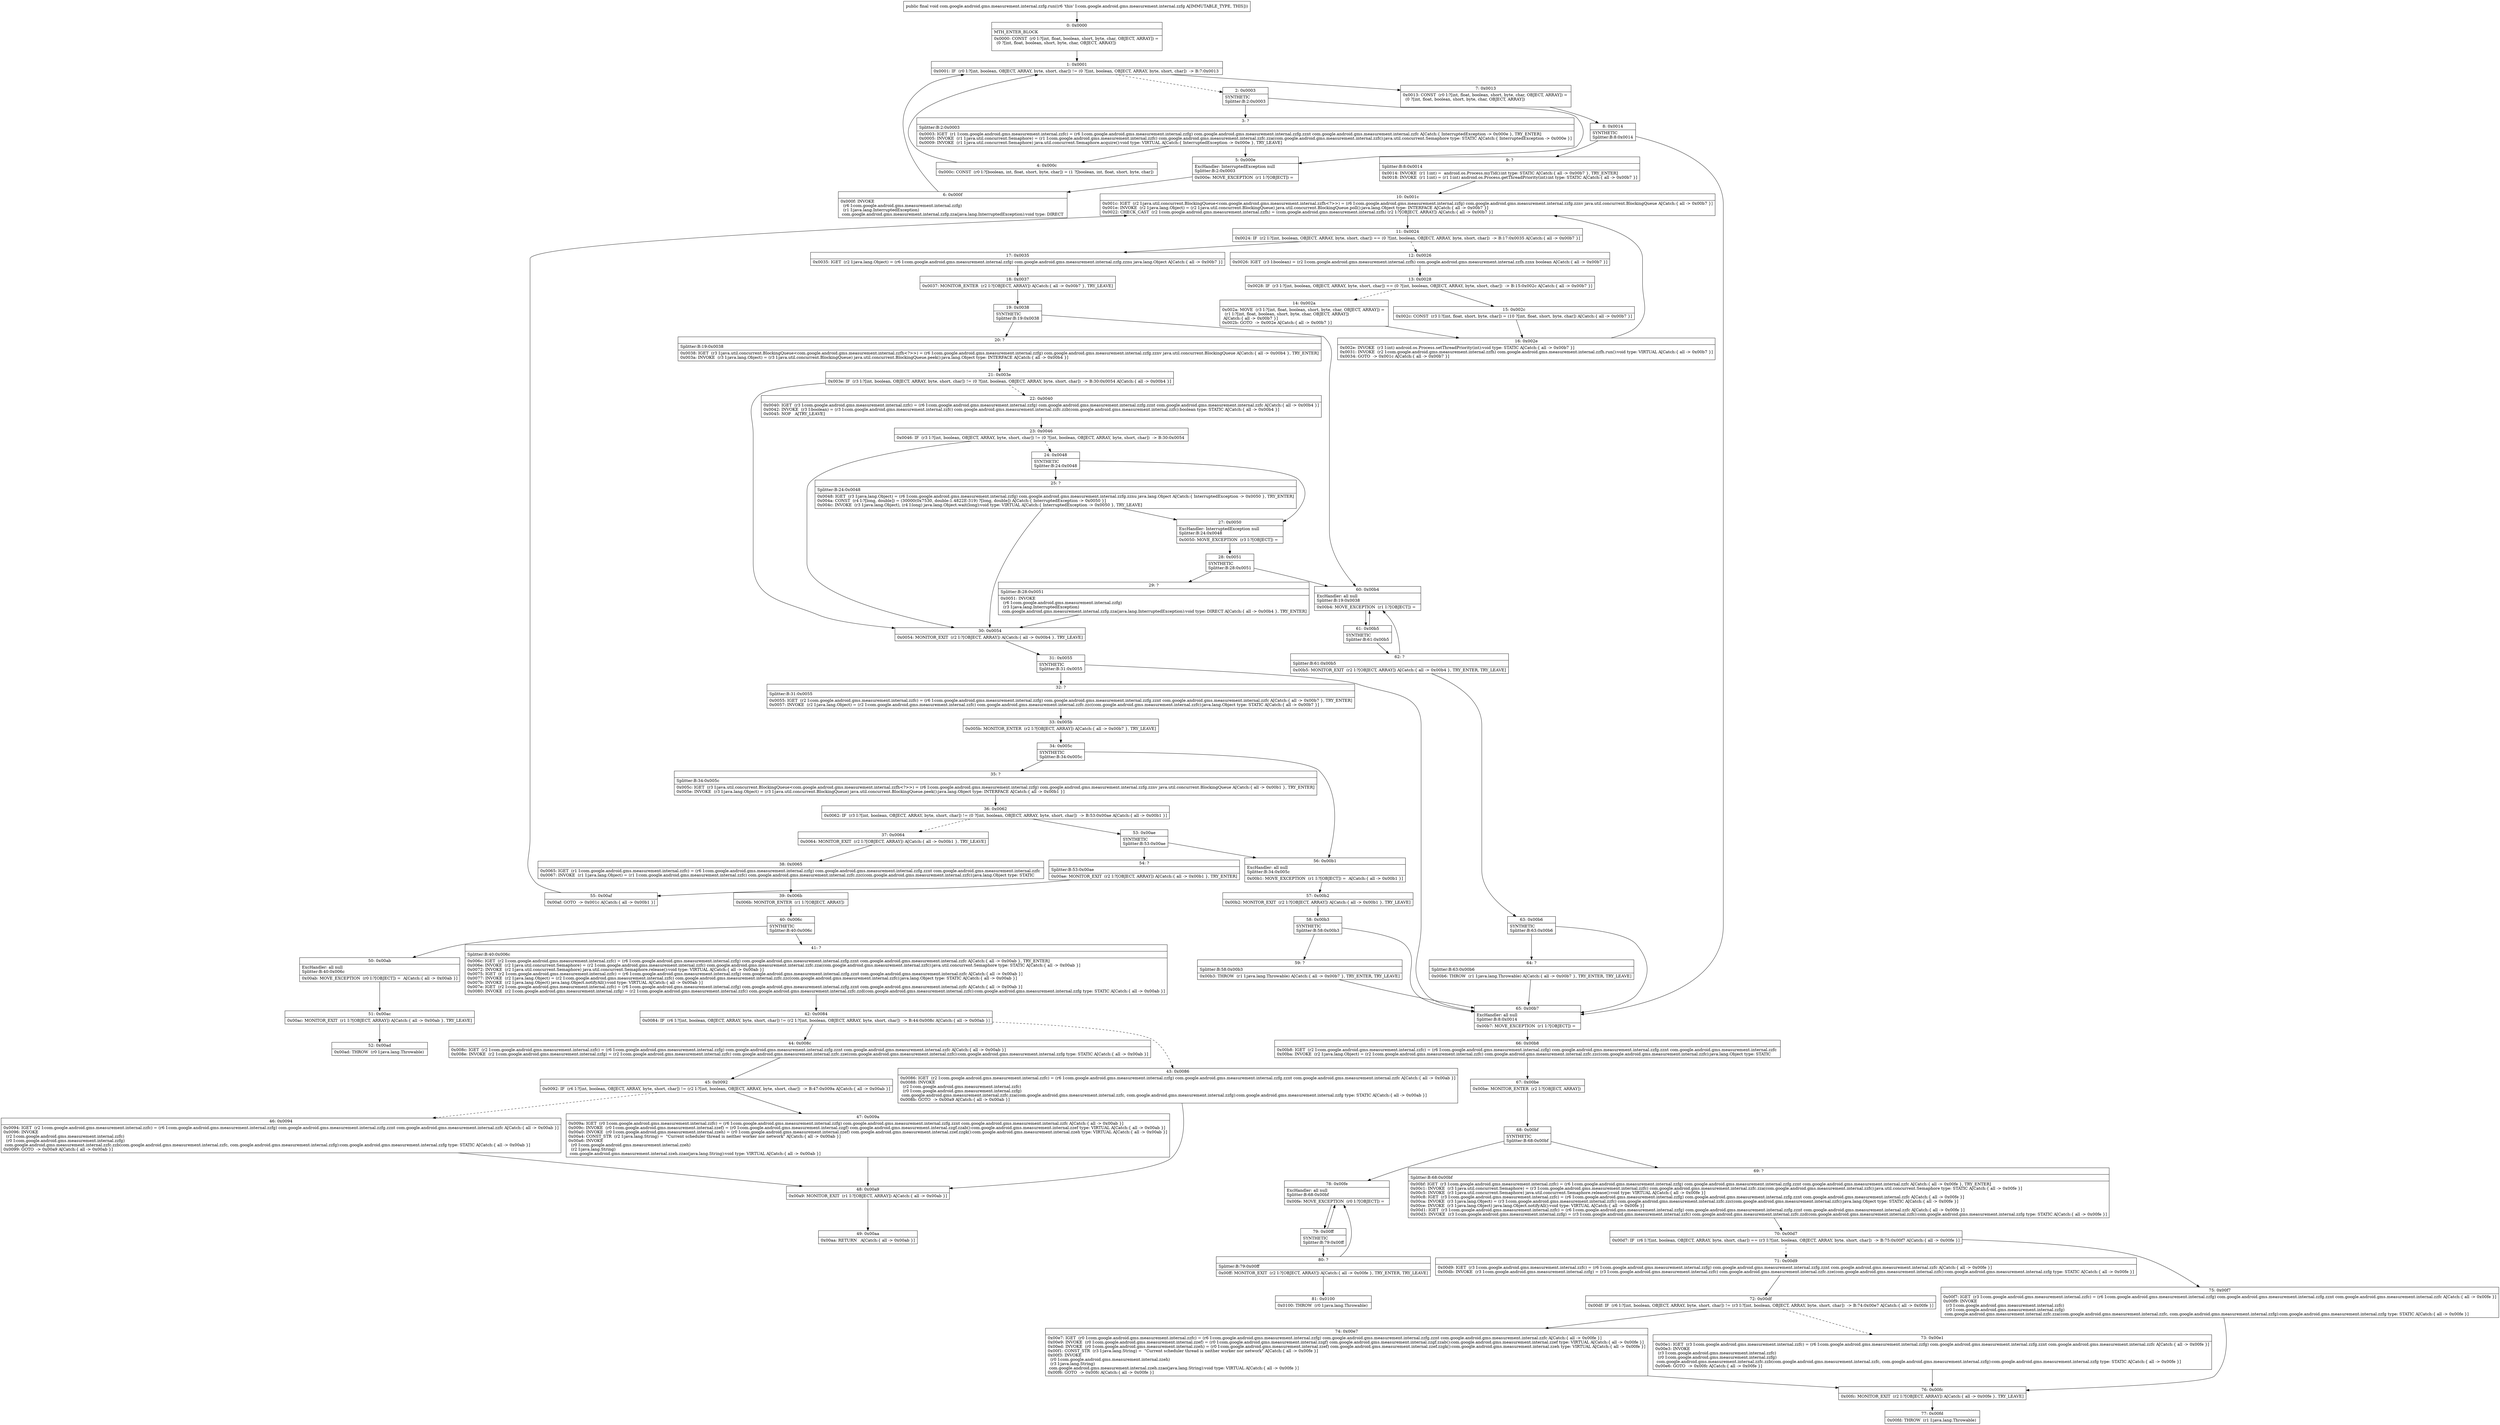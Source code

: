 digraph "CFG forcom.google.android.gms.measurement.internal.zzfg.run()V" {
Node_0 [shape=record,label="{0\:\ 0x0000|MTH_ENTER_BLOCK\l|0x0000: CONST  (r0 I:?[int, float, boolean, short, byte, char, OBJECT, ARRAY]) = \l  (0 ?[int, float, boolean, short, byte, char, OBJECT, ARRAY])\l \l}"];
Node_1 [shape=record,label="{1\:\ 0x0001|0x0001: IF  (r0 I:?[int, boolean, OBJECT, ARRAY, byte, short, char]) != (0 ?[int, boolean, OBJECT, ARRAY, byte, short, char])  \-\> B:7:0x0013 \l}"];
Node_2 [shape=record,label="{2\:\ 0x0003|SYNTHETIC\lSplitter:B:2:0x0003\l}"];
Node_3 [shape=record,label="{3\:\ ?|Splitter:B:2:0x0003\l|0x0003: IGET  (r1 I:com.google.android.gms.measurement.internal.zzfc) = (r6 I:com.google.android.gms.measurement.internal.zzfg) com.google.android.gms.measurement.internal.zzfg.zznt com.google.android.gms.measurement.internal.zzfc A[Catch:\{ InterruptedException \-\> 0x000e \}, TRY_ENTER]\l0x0005: INVOKE  (r1 I:java.util.concurrent.Semaphore) = (r1 I:com.google.android.gms.measurement.internal.zzfc) com.google.android.gms.measurement.internal.zzfc.zza(com.google.android.gms.measurement.internal.zzfc):java.util.concurrent.Semaphore type: STATIC A[Catch:\{ InterruptedException \-\> 0x000e \}]\l0x0009: INVOKE  (r1 I:java.util.concurrent.Semaphore) java.util.concurrent.Semaphore.acquire():void type: VIRTUAL A[Catch:\{ InterruptedException \-\> 0x000e \}, TRY_LEAVE]\l}"];
Node_4 [shape=record,label="{4\:\ 0x000c|0x000c: CONST  (r0 I:?[boolean, int, float, short, byte, char]) = (1 ?[boolean, int, float, short, byte, char]) \l}"];
Node_5 [shape=record,label="{5\:\ 0x000e|ExcHandler: InterruptedException null\lSplitter:B:2:0x0003\l|0x000e: MOVE_EXCEPTION  (r1 I:?[OBJECT]) =  \l}"];
Node_6 [shape=record,label="{6\:\ 0x000f|0x000f: INVOKE  \l  (r6 I:com.google.android.gms.measurement.internal.zzfg)\l  (r1 I:java.lang.InterruptedException)\l com.google.android.gms.measurement.internal.zzfg.zza(java.lang.InterruptedException):void type: DIRECT \l}"];
Node_7 [shape=record,label="{7\:\ 0x0013|0x0013: CONST  (r0 I:?[int, float, boolean, short, byte, char, OBJECT, ARRAY]) = \l  (0 ?[int, float, boolean, short, byte, char, OBJECT, ARRAY])\l \l}"];
Node_8 [shape=record,label="{8\:\ 0x0014|SYNTHETIC\lSplitter:B:8:0x0014\l}"];
Node_9 [shape=record,label="{9\:\ ?|Splitter:B:8:0x0014\l|0x0014: INVOKE  (r1 I:int) =  android.os.Process.myTid():int type: STATIC A[Catch:\{ all \-\> 0x00b7 \}, TRY_ENTER]\l0x0018: INVOKE  (r1 I:int) = (r1 I:int) android.os.Process.getThreadPriority(int):int type: STATIC A[Catch:\{ all \-\> 0x00b7 \}]\l}"];
Node_10 [shape=record,label="{10\:\ 0x001c|0x001c: IGET  (r2 I:java.util.concurrent.BlockingQueue\<com.google.android.gms.measurement.internal.zzfh\<?\>\>) = (r6 I:com.google.android.gms.measurement.internal.zzfg) com.google.android.gms.measurement.internal.zzfg.zznv java.util.concurrent.BlockingQueue A[Catch:\{ all \-\> 0x00b7 \}]\l0x001e: INVOKE  (r2 I:java.lang.Object) = (r2 I:java.util.concurrent.BlockingQueue) java.util.concurrent.BlockingQueue.poll():java.lang.Object type: INTERFACE A[Catch:\{ all \-\> 0x00b7 \}]\l0x0022: CHECK_CAST  (r2 I:com.google.android.gms.measurement.internal.zzfh) = (com.google.android.gms.measurement.internal.zzfh) (r2 I:?[OBJECT, ARRAY]) A[Catch:\{ all \-\> 0x00b7 \}]\l}"];
Node_11 [shape=record,label="{11\:\ 0x0024|0x0024: IF  (r2 I:?[int, boolean, OBJECT, ARRAY, byte, short, char]) == (0 ?[int, boolean, OBJECT, ARRAY, byte, short, char])  \-\> B:17:0x0035 A[Catch:\{ all \-\> 0x00b7 \}]\l}"];
Node_12 [shape=record,label="{12\:\ 0x0026|0x0026: IGET  (r3 I:boolean) = (r2 I:com.google.android.gms.measurement.internal.zzfh) com.google.android.gms.measurement.internal.zzfh.zznx boolean A[Catch:\{ all \-\> 0x00b7 \}]\l}"];
Node_13 [shape=record,label="{13\:\ 0x0028|0x0028: IF  (r3 I:?[int, boolean, OBJECT, ARRAY, byte, short, char]) == (0 ?[int, boolean, OBJECT, ARRAY, byte, short, char])  \-\> B:15:0x002c A[Catch:\{ all \-\> 0x00b7 \}]\l}"];
Node_14 [shape=record,label="{14\:\ 0x002a|0x002a: MOVE  (r3 I:?[int, float, boolean, short, byte, char, OBJECT, ARRAY]) = \l  (r1 I:?[int, float, boolean, short, byte, char, OBJECT, ARRAY])\l A[Catch:\{ all \-\> 0x00b7 \}]\l0x002b: GOTO  \-\> 0x002e A[Catch:\{ all \-\> 0x00b7 \}]\l}"];
Node_15 [shape=record,label="{15\:\ 0x002c|0x002c: CONST  (r3 I:?[int, float, short, byte, char]) = (10 ?[int, float, short, byte, char]) A[Catch:\{ all \-\> 0x00b7 \}]\l}"];
Node_16 [shape=record,label="{16\:\ 0x002e|0x002e: INVOKE  (r3 I:int) android.os.Process.setThreadPriority(int):void type: STATIC A[Catch:\{ all \-\> 0x00b7 \}]\l0x0031: INVOKE  (r2 I:com.google.android.gms.measurement.internal.zzfh) com.google.android.gms.measurement.internal.zzfh.run():void type: VIRTUAL A[Catch:\{ all \-\> 0x00b7 \}]\l0x0034: GOTO  \-\> 0x001c A[Catch:\{ all \-\> 0x00b7 \}]\l}"];
Node_17 [shape=record,label="{17\:\ 0x0035|0x0035: IGET  (r2 I:java.lang.Object) = (r6 I:com.google.android.gms.measurement.internal.zzfg) com.google.android.gms.measurement.internal.zzfg.zznu java.lang.Object A[Catch:\{ all \-\> 0x00b7 \}]\l}"];
Node_18 [shape=record,label="{18\:\ 0x0037|0x0037: MONITOR_ENTER  (r2 I:?[OBJECT, ARRAY]) A[Catch:\{ all \-\> 0x00b7 \}, TRY_LEAVE]\l}"];
Node_19 [shape=record,label="{19\:\ 0x0038|SYNTHETIC\lSplitter:B:19:0x0038\l}"];
Node_20 [shape=record,label="{20\:\ ?|Splitter:B:19:0x0038\l|0x0038: IGET  (r3 I:java.util.concurrent.BlockingQueue\<com.google.android.gms.measurement.internal.zzfh\<?\>\>) = (r6 I:com.google.android.gms.measurement.internal.zzfg) com.google.android.gms.measurement.internal.zzfg.zznv java.util.concurrent.BlockingQueue A[Catch:\{ all \-\> 0x00b4 \}, TRY_ENTER]\l0x003a: INVOKE  (r3 I:java.lang.Object) = (r3 I:java.util.concurrent.BlockingQueue) java.util.concurrent.BlockingQueue.peek():java.lang.Object type: INTERFACE A[Catch:\{ all \-\> 0x00b4 \}]\l}"];
Node_21 [shape=record,label="{21\:\ 0x003e|0x003e: IF  (r3 I:?[int, boolean, OBJECT, ARRAY, byte, short, char]) != (0 ?[int, boolean, OBJECT, ARRAY, byte, short, char])  \-\> B:30:0x0054 A[Catch:\{ all \-\> 0x00b4 \}]\l}"];
Node_22 [shape=record,label="{22\:\ 0x0040|0x0040: IGET  (r3 I:com.google.android.gms.measurement.internal.zzfc) = (r6 I:com.google.android.gms.measurement.internal.zzfg) com.google.android.gms.measurement.internal.zzfg.zznt com.google.android.gms.measurement.internal.zzfc A[Catch:\{ all \-\> 0x00b4 \}]\l0x0042: INVOKE  (r3 I:boolean) = (r3 I:com.google.android.gms.measurement.internal.zzfc) com.google.android.gms.measurement.internal.zzfc.zzb(com.google.android.gms.measurement.internal.zzfc):boolean type: STATIC A[Catch:\{ all \-\> 0x00b4 \}]\l0x0045: NOP   A[TRY_LEAVE]\l}"];
Node_23 [shape=record,label="{23\:\ 0x0046|0x0046: IF  (r3 I:?[int, boolean, OBJECT, ARRAY, byte, short, char]) != (0 ?[int, boolean, OBJECT, ARRAY, byte, short, char])  \-\> B:30:0x0054 \l}"];
Node_24 [shape=record,label="{24\:\ 0x0048|SYNTHETIC\lSplitter:B:24:0x0048\l}"];
Node_25 [shape=record,label="{25\:\ ?|Splitter:B:24:0x0048\l|0x0048: IGET  (r3 I:java.lang.Object) = (r6 I:com.google.android.gms.measurement.internal.zzfg) com.google.android.gms.measurement.internal.zzfg.zznu java.lang.Object A[Catch:\{ InterruptedException \-\> 0x0050 \}, TRY_ENTER]\l0x004a: CONST  (r4 I:?[long, double]) = (30000(0x7530, double:1.4822E\-319) ?[long, double]) A[Catch:\{ InterruptedException \-\> 0x0050 \}]\l0x004c: INVOKE  (r3 I:java.lang.Object), (r4 I:long) java.lang.Object.wait(long):void type: VIRTUAL A[Catch:\{ InterruptedException \-\> 0x0050 \}, TRY_LEAVE]\l}"];
Node_27 [shape=record,label="{27\:\ 0x0050|ExcHandler: InterruptedException null\lSplitter:B:24:0x0048\l|0x0050: MOVE_EXCEPTION  (r3 I:?[OBJECT]) =  \l}"];
Node_28 [shape=record,label="{28\:\ 0x0051|SYNTHETIC\lSplitter:B:28:0x0051\l}"];
Node_29 [shape=record,label="{29\:\ ?|Splitter:B:28:0x0051\l|0x0051: INVOKE  \l  (r6 I:com.google.android.gms.measurement.internal.zzfg)\l  (r3 I:java.lang.InterruptedException)\l com.google.android.gms.measurement.internal.zzfg.zza(java.lang.InterruptedException):void type: DIRECT A[Catch:\{ all \-\> 0x00b4 \}, TRY_ENTER]\l}"];
Node_30 [shape=record,label="{30\:\ 0x0054|0x0054: MONITOR_EXIT  (r2 I:?[OBJECT, ARRAY]) A[Catch:\{ all \-\> 0x00b4 \}, TRY_LEAVE]\l}"];
Node_31 [shape=record,label="{31\:\ 0x0055|SYNTHETIC\lSplitter:B:31:0x0055\l}"];
Node_32 [shape=record,label="{32\:\ ?|Splitter:B:31:0x0055\l|0x0055: IGET  (r2 I:com.google.android.gms.measurement.internal.zzfc) = (r6 I:com.google.android.gms.measurement.internal.zzfg) com.google.android.gms.measurement.internal.zzfg.zznt com.google.android.gms.measurement.internal.zzfc A[Catch:\{ all \-\> 0x00b7 \}, TRY_ENTER]\l0x0057: INVOKE  (r2 I:java.lang.Object) = (r2 I:com.google.android.gms.measurement.internal.zzfc) com.google.android.gms.measurement.internal.zzfc.zzc(com.google.android.gms.measurement.internal.zzfc):java.lang.Object type: STATIC A[Catch:\{ all \-\> 0x00b7 \}]\l}"];
Node_33 [shape=record,label="{33\:\ 0x005b|0x005b: MONITOR_ENTER  (r2 I:?[OBJECT, ARRAY]) A[Catch:\{ all \-\> 0x00b7 \}, TRY_LEAVE]\l}"];
Node_34 [shape=record,label="{34\:\ 0x005c|SYNTHETIC\lSplitter:B:34:0x005c\l}"];
Node_35 [shape=record,label="{35\:\ ?|Splitter:B:34:0x005c\l|0x005c: IGET  (r3 I:java.util.concurrent.BlockingQueue\<com.google.android.gms.measurement.internal.zzfh\<?\>\>) = (r6 I:com.google.android.gms.measurement.internal.zzfg) com.google.android.gms.measurement.internal.zzfg.zznv java.util.concurrent.BlockingQueue A[Catch:\{ all \-\> 0x00b1 \}, TRY_ENTER]\l0x005e: INVOKE  (r3 I:java.lang.Object) = (r3 I:java.util.concurrent.BlockingQueue) java.util.concurrent.BlockingQueue.peek():java.lang.Object type: INTERFACE A[Catch:\{ all \-\> 0x00b1 \}]\l}"];
Node_36 [shape=record,label="{36\:\ 0x0062|0x0062: IF  (r3 I:?[int, boolean, OBJECT, ARRAY, byte, short, char]) != (0 ?[int, boolean, OBJECT, ARRAY, byte, short, char])  \-\> B:53:0x00ae A[Catch:\{ all \-\> 0x00b1 \}]\l}"];
Node_37 [shape=record,label="{37\:\ 0x0064|0x0064: MONITOR_EXIT  (r2 I:?[OBJECT, ARRAY]) A[Catch:\{ all \-\> 0x00b1 \}, TRY_LEAVE]\l}"];
Node_38 [shape=record,label="{38\:\ 0x0065|0x0065: IGET  (r1 I:com.google.android.gms.measurement.internal.zzfc) = (r6 I:com.google.android.gms.measurement.internal.zzfg) com.google.android.gms.measurement.internal.zzfg.zznt com.google.android.gms.measurement.internal.zzfc \l0x0067: INVOKE  (r1 I:java.lang.Object) = (r1 I:com.google.android.gms.measurement.internal.zzfc) com.google.android.gms.measurement.internal.zzfc.zzc(com.google.android.gms.measurement.internal.zzfc):java.lang.Object type: STATIC \l}"];
Node_39 [shape=record,label="{39\:\ 0x006b|0x006b: MONITOR_ENTER  (r1 I:?[OBJECT, ARRAY]) \l}"];
Node_40 [shape=record,label="{40\:\ 0x006c|SYNTHETIC\lSplitter:B:40:0x006c\l}"];
Node_41 [shape=record,label="{41\:\ ?|Splitter:B:40:0x006c\l|0x006c: IGET  (r2 I:com.google.android.gms.measurement.internal.zzfc) = (r6 I:com.google.android.gms.measurement.internal.zzfg) com.google.android.gms.measurement.internal.zzfg.zznt com.google.android.gms.measurement.internal.zzfc A[Catch:\{ all \-\> 0x00ab \}, TRY_ENTER]\l0x006e: INVOKE  (r2 I:java.util.concurrent.Semaphore) = (r2 I:com.google.android.gms.measurement.internal.zzfc) com.google.android.gms.measurement.internal.zzfc.zza(com.google.android.gms.measurement.internal.zzfc):java.util.concurrent.Semaphore type: STATIC A[Catch:\{ all \-\> 0x00ab \}]\l0x0072: INVOKE  (r2 I:java.util.concurrent.Semaphore) java.util.concurrent.Semaphore.release():void type: VIRTUAL A[Catch:\{ all \-\> 0x00ab \}]\l0x0075: IGET  (r2 I:com.google.android.gms.measurement.internal.zzfc) = (r6 I:com.google.android.gms.measurement.internal.zzfg) com.google.android.gms.measurement.internal.zzfg.zznt com.google.android.gms.measurement.internal.zzfc A[Catch:\{ all \-\> 0x00ab \}]\l0x0077: INVOKE  (r2 I:java.lang.Object) = (r2 I:com.google.android.gms.measurement.internal.zzfc) com.google.android.gms.measurement.internal.zzfc.zzc(com.google.android.gms.measurement.internal.zzfc):java.lang.Object type: STATIC A[Catch:\{ all \-\> 0x00ab \}]\l0x007b: INVOKE  (r2 I:java.lang.Object) java.lang.Object.notifyAll():void type: VIRTUAL A[Catch:\{ all \-\> 0x00ab \}]\l0x007e: IGET  (r2 I:com.google.android.gms.measurement.internal.zzfc) = (r6 I:com.google.android.gms.measurement.internal.zzfg) com.google.android.gms.measurement.internal.zzfg.zznt com.google.android.gms.measurement.internal.zzfc A[Catch:\{ all \-\> 0x00ab \}]\l0x0080: INVOKE  (r2 I:com.google.android.gms.measurement.internal.zzfg) = (r2 I:com.google.android.gms.measurement.internal.zzfc) com.google.android.gms.measurement.internal.zzfc.zzd(com.google.android.gms.measurement.internal.zzfc):com.google.android.gms.measurement.internal.zzfg type: STATIC A[Catch:\{ all \-\> 0x00ab \}]\l}"];
Node_42 [shape=record,label="{42\:\ 0x0084|0x0084: IF  (r6 I:?[int, boolean, OBJECT, ARRAY, byte, short, char]) != (r2 I:?[int, boolean, OBJECT, ARRAY, byte, short, char])  \-\> B:44:0x008c A[Catch:\{ all \-\> 0x00ab \}]\l}"];
Node_43 [shape=record,label="{43\:\ 0x0086|0x0086: IGET  (r2 I:com.google.android.gms.measurement.internal.zzfc) = (r6 I:com.google.android.gms.measurement.internal.zzfg) com.google.android.gms.measurement.internal.zzfg.zznt com.google.android.gms.measurement.internal.zzfc A[Catch:\{ all \-\> 0x00ab \}]\l0x0088: INVOKE  \l  (r2 I:com.google.android.gms.measurement.internal.zzfc)\l  (r0 I:com.google.android.gms.measurement.internal.zzfg)\l com.google.android.gms.measurement.internal.zzfc.zza(com.google.android.gms.measurement.internal.zzfc, com.google.android.gms.measurement.internal.zzfg):com.google.android.gms.measurement.internal.zzfg type: STATIC A[Catch:\{ all \-\> 0x00ab \}]\l0x008b: GOTO  \-\> 0x00a9 A[Catch:\{ all \-\> 0x00ab \}]\l}"];
Node_44 [shape=record,label="{44\:\ 0x008c|0x008c: IGET  (r2 I:com.google.android.gms.measurement.internal.zzfc) = (r6 I:com.google.android.gms.measurement.internal.zzfg) com.google.android.gms.measurement.internal.zzfg.zznt com.google.android.gms.measurement.internal.zzfc A[Catch:\{ all \-\> 0x00ab \}]\l0x008e: INVOKE  (r2 I:com.google.android.gms.measurement.internal.zzfg) = (r2 I:com.google.android.gms.measurement.internal.zzfc) com.google.android.gms.measurement.internal.zzfc.zze(com.google.android.gms.measurement.internal.zzfc):com.google.android.gms.measurement.internal.zzfg type: STATIC A[Catch:\{ all \-\> 0x00ab \}]\l}"];
Node_45 [shape=record,label="{45\:\ 0x0092|0x0092: IF  (r6 I:?[int, boolean, OBJECT, ARRAY, byte, short, char]) != (r2 I:?[int, boolean, OBJECT, ARRAY, byte, short, char])  \-\> B:47:0x009a A[Catch:\{ all \-\> 0x00ab \}]\l}"];
Node_46 [shape=record,label="{46\:\ 0x0094|0x0094: IGET  (r2 I:com.google.android.gms.measurement.internal.zzfc) = (r6 I:com.google.android.gms.measurement.internal.zzfg) com.google.android.gms.measurement.internal.zzfg.zznt com.google.android.gms.measurement.internal.zzfc A[Catch:\{ all \-\> 0x00ab \}]\l0x0096: INVOKE  \l  (r2 I:com.google.android.gms.measurement.internal.zzfc)\l  (r0 I:com.google.android.gms.measurement.internal.zzfg)\l com.google.android.gms.measurement.internal.zzfc.zzb(com.google.android.gms.measurement.internal.zzfc, com.google.android.gms.measurement.internal.zzfg):com.google.android.gms.measurement.internal.zzfg type: STATIC A[Catch:\{ all \-\> 0x00ab \}]\l0x0099: GOTO  \-\> 0x00a9 A[Catch:\{ all \-\> 0x00ab \}]\l}"];
Node_47 [shape=record,label="{47\:\ 0x009a|0x009a: IGET  (r0 I:com.google.android.gms.measurement.internal.zzfc) = (r6 I:com.google.android.gms.measurement.internal.zzfg) com.google.android.gms.measurement.internal.zzfg.zznt com.google.android.gms.measurement.internal.zzfc A[Catch:\{ all \-\> 0x00ab \}]\l0x009c: INVOKE  (r0 I:com.google.android.gms.measurement.internal.zzef) = (r0 I:com.google.android.gms.measurement.internal.zzgf) com.google.android.gms.measurement.internal.zzgf.zzab():com.google.android.gms.measurement.internal.zzef type: VIRTUAL A[Catch:\{ all \-\> 0x00ab \}]\l0x00a0: INVOKE  (r0 I:com.google.android.gms.measurement.internal.zzeh) = (r0 I:com.google.android.gms.measurement.internal.zzef) com.google.android.gms.measurement.internal.zzef.zzgk():com.google.android.gms.measurement.internal.zzeh type: VIRTUAL A[Catch:\{ all \-\> 0x00ab \}]\l0x00a4: CONST_STR  (r2 I:java.lang.String) =  \"Current scheduler thread is neither worker nor network\" A[Catch:\{ all \-\> 0x00ab \}]\l0x00a6: INVOKE  \l  (r0 I:com.google.android.gms.measurement.internal.zzeh)\l  (r2 I:java.lang.String)\l com.google.android.gms.measurement.internal.zzeh.zzao(java.lang.String):void type: VIRTUAL A[Catch:\{ all \-\> 0x00ab \}]\l}"];
Node_48 [shape=record,label="{48\:\ 0x00a9|0x00a9: MONITOR_EXIT  (r1 I:?[OBJECT, ARRAY]) A[Catch:\{ all \-\> 0x00ab \}]\l}"];
Node_49 [shape=record,label="{49\:\ 0x00aa|0x00aa: RETURN   A[Catch:\{ all \-\> 0x00ab \}]\l}"];
Node_50 [shape=record,label="{50\:\ 0x00ab|ExcHandler: all null\lSplitter:B:40:0x006c\l|0x00ab: MOVE_EXCEPTION  (r0 I:?[OBJECT]) =  A[Catch:\{ all \-\> 0x00ab \}]\l}"];
Node_51 [shape=record,label="{51\:\ 0x00ac|0x00ac: MONITOR_EXIT  (r1 I:?[OBJECT, ARRAY]) A[Catch:\{ all \-\> 0x00ab \}, TRY_LEAVE]\l}"];
Node_52 [shape=record,label="{52\:\ 0x00ad|0x00ad: THROW  (r0 I:java.lang.Throwable) \l}"];
Node_53 [shape=record,label="{53\:\ 0x00ae|SYNTHETIC\lSplitter:B:53:0x00ae\l}"];
Node_54 [shape=record,label="{54\:\ ?|Splitter:B:53:0x00ae\l|0x00ae: MONITOR_EXIT  (r2 I:?[OBJECT, ARRAY]) A[Catch:\{ all \-\> 0x00b1 \}, TRY_ENTER]\l}"];
Node_55 [shape=record,label="{55\:\ 0x00af|0x00af: GOTO  \-\> 0x001c A[Catch:\{ all \-\> 0x00b1 \}]\l}"];
Node_56 [shape=record,label="{56\:\ 0x00b1|ExcHandler: all null\lSplitter:B:34:0x005c\l|0x00b1: MOVE_EXCEPTION  (r1 I:?[OBJECT]) =  A[Catch:\{ all \-\> 0x00b1 \}]\l}"];
Node_57 [shape=record,label="{57\:\ 0x00b2|0x00b2: MONITOR_EXIT  (r2 I:?[OBJECT, ARRAY]) A[Catch:\{ all \-\> 0x00b1 \}, TRY_LEAVE]\l}"];
Node_58 [shape=record,label="{58\:\ 0x00b3|SYNTHETIC\lSplitter:B:58:0x00b3\l}"];
Node_59 [shape=record,label="{59\:\ ?|Splitter:B:58:0x00b3\l|0x00b3: THROW  (r1 I:java.lang.Throwable) A[Catch:\{ all \-\> 0x00b7 \}, TRY_ENTER, TRY_LEAVE]\l}"];
Node_60 [shape=record,label="{60\:\ 0x00b4|ExcHandler: all null\lSplitter:B:19:0x0038\l|0x00b4: MOVE_EXCEPTION  (r1 I:?[OBJECT]) =  \l}"];
Node_61 [shape=record,label="{61\:\ 0x00b5|SYNTHETIC\lSplitter:B:61:0x00b5\l}"];
Node_62 [shape=record,label="{62\:\ ?|Splitter:B:61:0x00b5\l|0x00b5: MONITOR_EXIT  (r2 I:?[OBJECT, ARRAY]) A[Catch:\{ all \-\> 0x00b4 \}, TRY_ENTER, TRY_LEAVE]\l}"];
Node_63 [shape=record,label="{63\:\ 0x00b6|SYNTHETIC\lSplitter:B:63:0x00b6\l}"];
Node_64 [shape=record,label="{64\:\ ?|Splitter:B:63:0x00b6\l|0x00b6: THROW  (r1 I:java.lang.Throwable) A[Catch:\{ all \-\> 0x00b7 \}, TRY_ENTER, TRY_LEAVE]\l}"];
Node_65 [shape=record,label="{65\:\ 0x00b7|ExcHandler: all null\lSplitter:B:8:0x0014\l|0x00b7: MOVE_EXCEPTION  (r1 I:?[OBJECT]) =  \l}"];
Node_66 [shape=record,label="{66\:\ 0x00b8|0x00b8: IGET  (r2 I:com.google.android.gms.measurement.internal.zzfc) = (r6 I:com.google.android.gms.measurement.internal.zzfg) com.google.android.gms.measurement.internal.zzfg.zznt com.google.android.gms.measurement.internal.zzfc \l0x00ba: INVOKE  (r2 I:java.lang.Object) = (r2 I:com.google.android.gms.measurement.internal.zzfc) com.google.android.gms.measurement.internal.zzfc.zzc(com.google.android.gms.measurement.internal.zzfc):java.lang.Object type: STATIC \l}"];
Node_67 [shape=record,label="{67\:\ 0x00be|0x00be: MONITOR_ENTER  (r2 I:?[OBJECT, ARRAY]) \l}"];
Node_68 [shape=record,label="{68\:\ 0x00bf|SYNTHETIC\lSplitter:B:68:0x00bf\l}"];
Node_69 [shape=record,label="{69\:\ ?|Splitter:B:68:0x00bf\l|0x00bf: IGET  (r3 I:com.google.android.gms.measurement.internal.zzfc) = (r6 I:com.google.android.gms.measurement.internal.zzfg) com.google.android.gms.measurement.internal.zzfg.zznt com.google.android.gms.measurement.internal.zzfc A[Catch:\{ all \-\> 0x00fe \}, TRY_ENTER]\l0x00c1: INVOKE  (r3 I:java.util.concurrent.Semaphore) = (r3 I:com.google.android.gms.measurement.internal.zzfc) com.google.android.gms.measurement.internal.zzfc.zza(com.google.android.gms.measurement.internal.zzfc):java.util.concurrent.Semaphore type: STATIC A[Catch:\{ all \-\> 0x00fe \}]\l0x00c5: INVOKE  (r3 I:java.util.concurrent.Semaphore) java.util.concurrent.Semaphore.release():void type: VIRTUAL A[Catch:\{ all \-\> 0x00fe \}]\l0x00c8: IGET  (r3 I:com.google.android.gms.measurement.internal.zzfc) = (r6 I:com.google.android.gms.measurement.internal.zzfg) com.google.android.gms.measurement.internal.zzfg.zznt com.google.android.gms.measurement.internal.zzfc A[Catch:\{ all \-\> 0x00fe \}]\l0x00ca: INVOKE  (r3 I:java.lang.Object) = (r3 I:com.google.android.gms.measurement.internal.zzfc) com.google.android.gms.measurement.internal.zzfc.zzc(com.google.android.gms.measurement.internal.zzfc):java.lang.Object type: STATIC A[Catch:\{ all \-\> 0x00fe \}]\l0x00ce: INVOKE  (r3 I:java.lang.Object) java.lang.Object.notifyAll():void type: VIRTUAL A[Catch:\{ all \-\> 0x00fe \}]\l0x00d1: IGET  (r3 I:com.google.android.gms.measurement.internal.zzfc) = (r6 I:com.google.android.gms.measurement.internal.zzfg) com.google.android.gms.measurement.internal.zzfg.zznt com.google.android.gms.measurement.internal.zzfc A[Catch:\{ all \-\> 0x00fe \}]\l0x00d3: INVOKE  (r3 I:com.google.android.gms.measurement.internal.zzfg) = (r3 I:com.google.android.gms.measurement.internal.zzfc) com.google.android.gms.measurement.internal.zzfc.zzd(com.google.android.gms.measurement.internal.zzfc):com.google.android.gms.measurement.internal.zzfg type: STATIC A[Catch:\{ all \-\> 0x00fe \}]\l}"];
Node_70 [shape=record,label="{70\:\ 0x00d7|0x00d7: IF  (r6 I:?[int, boolean, OBJECT, ARRAY, byte, short, char]) == (r3 I:?[int, boolean, OBJECT, ARRAY, byte, short, char])  \-\> B:75:0x00f7 A[Catch:\{ all \-\> 0x00fe \}]\l}"];
Node_71 [shape=record,label="{71\:\ 0x00d9|0x00d9: IGET  (r3 I:com.google.android.gms.measurement.internal.zzfc) = (r6 I:com.google.android.gms.measurement.internal.zzfg) com.google.android.gms.measurement.internal.zzfg.zznt com.google.android.gms.measurement.internal.zzfc A[Catch:\{ all \-\> 0x00fe \}]\l0x00db: INVOKE  (r3 I:com.google.android.gms.measurement.internal.zzfg) = (r3 I:com.google.android.gms.measurement.internal.zzfc) com.google.android.gms.measurement.internal.zzfc.zze(com.google.android.gms.measurement.internal.zzfc):com.google.android.gms.measurement.internal.zzfg type: STATIC A[Catch:\{ all \-\> 0x00fe \}]\l}"];
Node_72 [shape=record,label="{72\:\ 0x00df|0x00df: IF  (r6 I:?[int, boolean, OBJECT, ARRAY, byte, short, char]) != (r3 I:?[int, boolean, OBJECT, ARRAY, byte, short, char])  \-\> B:74:0x00e7 A[Catch:\{ all \-\> 0x00fe \}]\l}"];
Node_73 [shape=record,label="{73\:\ 0x00e1|0x00e1: IGET  (r3 I:com.google.android.gms.measurement.internal.zzfc) = (r6 I:com.google.android.gms.measurement.internal.zzfg) com.google.android.gms.measurement.internal.zzfg.zznt com.google.android.gms.measurement.internal.zzfc A[Catch:\{ all \-\> 0x00fe \}]\l0x00e3: INVOKE  \l  (r3 I:com.google.android.gms.measurement.internal.zzfc)\l  (r0 I:com.google.android.gms.measurement.internal.zzfg)\l com.google.android.gms.measurement.internal.zzfc.zzb(com.google.android.gms.measurement.internal.zzfc, com.google.android.gms.measurement.internal.zzfg):com.google.android.gms.measurement.internal.zzfg type: STATIC A[Catch:\{ all \-\> 0x00fe \}]\l0x00e6: GOTO  \-\> 0x00fc A[Catch:\{ all \-\> 0x00fe \}]\l}"];
Node_74 [shape=record,label="{74\:\ 0x00e7|0x00e7: IGET  (r0 I:com.google.android.gms.measurement.internal.zzfc) = (r6 I:com.google.android.gms.measurement.internal.zzfg) com.google.android.gms.measurement.internal.zzfg.zznt com.google.android.gms.measurement.internal.zzfc A[Catch:\{ all \-\> 0x00fe \}]\l0x00e9: INVOKE  (r0 I:com.google.android.gms.measurement.internal.zzef) = (r0 I:com.google.android.gms.measurement.internal.zzgf) com.google.android.gms.measurement.internal.zzgf.zzab():com.google.android.gms.measurement.internal.zzef type: VIRTUAL A[Catch:\{ all \-\> 0x00fe \}]\l0x00ed: INVOKE  (r0 I:com.google.android.gms.measurement.internal.zzeh) = (r0 I:com.google.android.gms.measurement.internal.zzef) com.google.android.gms.measurement.internal.zzef.zzgk():com.google.android.gms.measurement.internal.zzeh type: VIRTUAL A[Catch:\{ all \-\> 0x00fe \}]\l0x00f1: CONST_STR  (r3 I:java.lang.String) =  \"Current scheduler thread is neither worker nor network\" A[Catch:\{ all \-\> 0x00fe \}]\l0x00f3: INVOKE  \l  (r0 I:com.google.android.gms.measurement.internal.zzeh)\l  (r3 I:java.lang.String)\l com.google.android.gms.measurement.internal.zzeh.zzao(java.lang.String):void type: VIRTUAL A[Catch:\{ all \-\> 0x00fe \}]\l0x00f6: GOTO  \-\> 0x00fc A[Catch:\{ all \-\> 0x00fe \}]\l}"];
Node_75 [shape=record,label="{75\:\ 0x00f7|0x00f7: IGET  (r3 I:com.google.android.gms.measurement.internal.zzfc) = (r6 I:com.google.android.gms.measurement.internal.zzfg) com.google.android.gms.measurement.internal.zzfg.zznt com.google.android.gms.measurement.internal.zzfc A[Catch:\{ all \-\> 0x00fe \}]\l0x00f9: INVOKE  \l  (r3 I:com.google.android.gms.measurement.internal.zzfc)\l  (r0 I:com.google.android.gms.measurement.internal.zzfg)\l com.google.android.gms.measurement.internal.zzfc.zza(com.google.android.gms.measurement.internal.zzfc, com.google.android.gms.measurement.internal.zzfg):com.google.android.gms.measurement.internal.zzfg type: STATIC A[Catch:\{ all \-\> 0x00fe \}]\l}"];
Node_76 [shape=record,label="{76\:\ 0x00fc|0x00fc: MONITOR_EXIT  (r2 I:?[OBJECT, ARRAY]) A[Catch:\{ all \-\> 0x00fe \}, TRY_LEAVE]\l}"];
Node_77 [shape=record,label="{77\:\ 0x00fd|0x00fd: THROW  (r1 I:java.lang.Throwable) \l}"];
Node_78 [shape=record,label="{78\:\ 0x00fe|ExcHandler: all null\lSplitter:B:68:0x00bf\l|0x00fe: MOVE_EXCEPTION  (r0 I:?[OBJECT]) =  \l}"];
Node_79 [shape=record,label="{79\:\ 0x00ff|SYNTHETIC\lSplitter:B:79:0x00ff\l}"];
Node_80 [shape=record,label="{80\:\ ?|Splitter:B:79:0x00ff\l|0x00ff: MONITOR_EXIT  (r2 I:?[OBJECT, ARRAY]) A[Catch:\{ all \-\> 0x00fe \}, TRY_ENTER, TRY_LEAVE]\l}"];
Node_81 [shape=record,label="{81\:\ 0x0100|0x0100: THROW  (r0 I:java.lang.Throwable) \l}"];
MethodNode[shape=record,label="{public final void com.google.android.gms.measurement.internal.zzfg.run((r6 'this' I:com.google.android.gms.measurement.internal.zzfg A[IMMUTABLE_TYPE, THIS])) }"];
MethodNode -> Node_0;
Node_0 -> Node_1;
Node_1 -> Node_2[style=dashed];
Node_1 -> Node_7;
Node_2 -> Node_3;
Node_2 -> Node_5;
Node_3 -> Node_4;
Node_3 -> Node_5;
Node_4 -> Node_1;
Node_5 -> Node_6;
Node_6 -> Node_1;
Node_7 -> Node_8;
Node_8 -> Node_9;
Node_8 -> Node_65;
Node_9 -> Node_10;
Node_10 -> Node_11;
Node_11 -> Node_12[style=dashed];
Node_11 -> Node_17;
Node_12 -> Node_13;
Node_13 -> Node_14[style=dashed];
Node_13 -> Node_15;
Node_14 -> Node_16;
Node_15 -> Node_16;
Node_16 -> Node_10;
Node_17 -> Node_18;
Node_18 -> Node_19;
Node_19 -> Node_20;
Node_19 -> Node_60;
Node_20 -> Node_21;
Node_21 -> Node_22[style=dashed];
Node_21 -> Node_30;
Node_22 -> Node_23;
Node_23 -> Node_24[style=dashed];
Node_23 -> Node_30;
Node_24 -> Node_25;
Node_24 -> Node_27;
Node_25 -> Node_27;
Node_25 -> Node_30;
Node_27 -> Node_28;
Node_28 -> Node_29;
Node_28 -> Node_60;
Node_29 -> Node_30;
Node_30 -> Node_31;
Node_31 -> Node_32;
Node_31 -> Node_65;
Node_32 -> Node_33;
Node_33 -> Node_34;
Node_34 -> Node_35;
Node_34 -> Node_56;
Node_35 -> Node_36;
Node_36 -> Node_37[style=dashed];
Node_36 -> Node_53;
Node_37 -> Node_38;
Node_38 -> Node_39;
Node_39 -> Node_40;
Node_40 -> Node_41;
Node_40 -> Node_50;
Node_41 -> Node_42;
Node_42 -> Node_43[style=dashed];
Node_42 -> Node_44;
Node_43 -> Node_48;
Node_44 -> Node_45;
Node_45 -> Node_46[style=dashed];
Node_45 -> Node_47;
Node_46 -> Node_48;
Node_47 -> Node_48;
Node_48 -> Node_49;
Node_50 -> Node_51;
Node_51 -> Node_52;
Node_53 -> Node_54;
Node_53 -> Node_56;
Node_54 -> Node_55;
Node_55 -> Node_10;
Node_56 -> Node_57;
Node_57 -> Node_58;
Node_58 -> Node_59;
Node_58 -> Node_65;
Node_59 -> Node_65;
Node_60 -> Node_61;
Node_61 -> Node_62;
Node_61 -> Node_60;
Node_62 -> Node_63;
Node_62 -> Node_60;
Node_63 -> Node_64;
Node_63 -> Node_65;
Node_64 -> Node_65;
Node_65 -> Node_66;
Node_66 -> Node_67;
Node_67 -> Node_68;
Node_68 -> Node_69;
Node_68 -> Node_78;
Node_69 -> Node_70;
Node_70 -> Node_71[style=dashed];
Node_70 -> Node_75;
Node_71 -> Node_72;
Node_72 -> Node_73[style=dashed];
Node_72 -> Node_74;
Node_73 -> Node_76;
Node_74 -> Node_76;
Node_75 -> Node_76;
Node_76 -> Node_77;
Node_78 -> Node_79;
Node_79 -> Node_80;
Node_79 -> Node_78;
Node_80 -> Node_81;
Node_80 -> Node_78;
}

